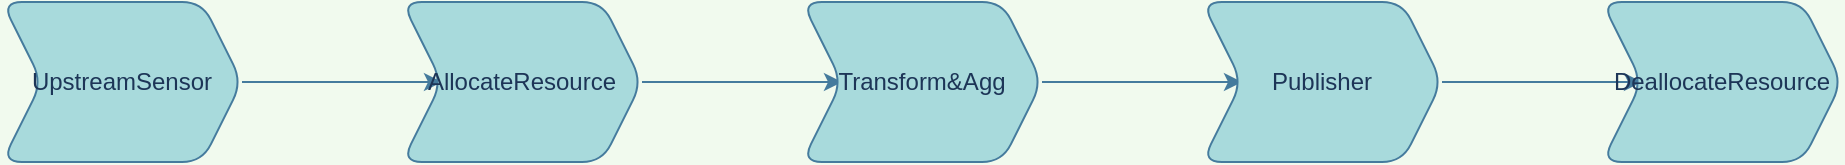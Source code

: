 <mxfile version="14.4.9" type="github">
  <diagram id="FKqAZufUGknM8MceFIrd" name="Page-1">
    <mxGraphModel dx="1001" dy="709" grid="1" gridSize="10" guides="1" tooltips="1" connect="1" arrows="1" fold="1" page="1" pageScale="1" pageWidth="1100" pageHeight="1700" background="#F1FAEE" math="0" shadow="0">
      <root>
        <mxCell id="0" />
        <mxCell id="1" parent="0" />
        <mxCell id="u7AtyUlaAKWGp2m2ATKs-4" value="" style="edgeStyle=orthogonalEdgeStyle;rounded=0;orthogonalLoop=1;jettySize=auto;html=1;labelBackgroundColor=#F1FAEE;strokeColor=#457B9D;fontColor=#1D3557;" edge="1" parent="1" source="u7AtyUlaAKWGp2m2ATKs-1" target="u7AtyUlaAKWGp2m2ATKs-3">
          <mxGeometry relative="1" as="geometry" />
        </mxCell>
        <mxCell id="u7AtyUlaAKWGp2m2ATKs-1" value="UpstreamSensor" style="shape=step;perimeter=stepPerimeter;whiteSpace=wrap;html=1;fixedSize=1;rounded=1;fillColor=#A8DADC;strokeColor=#457B9D;fontColor=#1D3557;" vertex="1" parent="1">
          <mxGeometry x="30" y="240" width="120" height="80" as="geometry" />
        </mxCell>
        <mxCell id="u7AtyUlaAKWGp2m2ATKs-6" value="" style="edgeStyle=orthogonalEdgeStyle;rounded=0;orthogonalLoop=1;jettySize=auto;html=1;labelBackgroundColor=#F1FAEE;strokeColor=#457B9D;fontColor=#1D3557;" edge="1" parent="1" source="u7AtyUlaAKWGp2m2ATKs-3" target="u7AtyUlaAKWGp2m2ATKs-5">
          <mxGeometry relative="1" as="geometry" />
        </mxCell>
        <mxCell id="u7AtyUlaAKWGp2m2ATKs-3" value="AllocateResource" style="shape=step;perimeter=stepPerimeter;whiteSpace=wrap;html=1;fixedSize=1;rounded=1;fillColor=#A8DADC;strokeColor=#457B9D;fontColor=#1D3557;" vertex="1" parent="1">
          <mxGeometry x="230" y="240" width="120" height="80" as="geometry" />
        </mxCell>
        <mxCell id="u7AtyUlaAKWGp2m2ATKs-8" value="" style="edgeStyle=orthogonalEdgeStyle;rounded=0;orthogonalLoop=1;jettySize=auto;html=1;labelBackgroundColor=#F1FAEE;strokeColor=#457B9D;fontColor=#1D3557;" edge="1" parent="1" source="u7AtyUlaAKWGp2m2ATKs-5" target="u7AtyUlaAKWGp2m2ATKs-7">
          <mxGeometry relative="1" as="geometry" />
        </mxCell>
        <mxCell id="u7AtyUlaAKWGp2m2ATKs-5" value="Transform&amp;amp;Agg" style="shape=step;perimeter=stepPerimeter;whiteSpace=wrap;html=1;fixedSize=1;rounded=1;fillColor=#A8DADC;strokeColor=#457B9D;fontColor=#1D3557;" vertex="1" parent="1">
          <mxGeometry x="430" y="240" width="120" height="80" as="geometry" />
        </mxCell>
        <mxCell id="u7AtyUlaAKWGp2m2ATKs-10" value="" style="edgeStyle=orthogonalEdgeStyle;rounded=0;orthogonalLoop=1;jettySize=auto;html=1;labelBackgroundColor=#F1FAEE;strokeColor=#457B9D;fontColor=#1D3557;" edge="1" parent="1" source="u7AtyUlaAKWGp2m2ATKs-7" target="u7AtyUlaAKWGp2m2ATKs-9">
          <mxGeometry relative="1" as="geometry" />
        </mxCell>
        <mxCell id="u7AtyUlaAKWGp2m2ATKs-7" value="Publisher" style="shape=step;perimeter=stepPerimeter;whiteSpace=wrap;html=1;fixedSize=1;rounded=1;fillColor=#A8DADC;strokeColor=#457B9D;fontColor=#1D3557;" vertex="1" parent="1">
          <mxGeometry x="630" y="240" width="120" height="80" as="geometry" />
        </mxCell>
        <mxCell id="u7AtyUlaAKWGp2m2ATKs-9" value="DeallocateResource" style="shape=step;perimeter=stepPerimeter;whiteSpace=wrap;html=1;fixedSize=1;rounded=1;fillColor=#A8DADC;strokeColor=#457B9D;fontColor=#1D3557;" vertex="1" parent="1">
          <mxGeometry x="830" y="240" width="120" height="80" as="geometry" />
        </mxCell>
      </root>
    </mxGraphModel>
  </diagram>
</mxfile>
